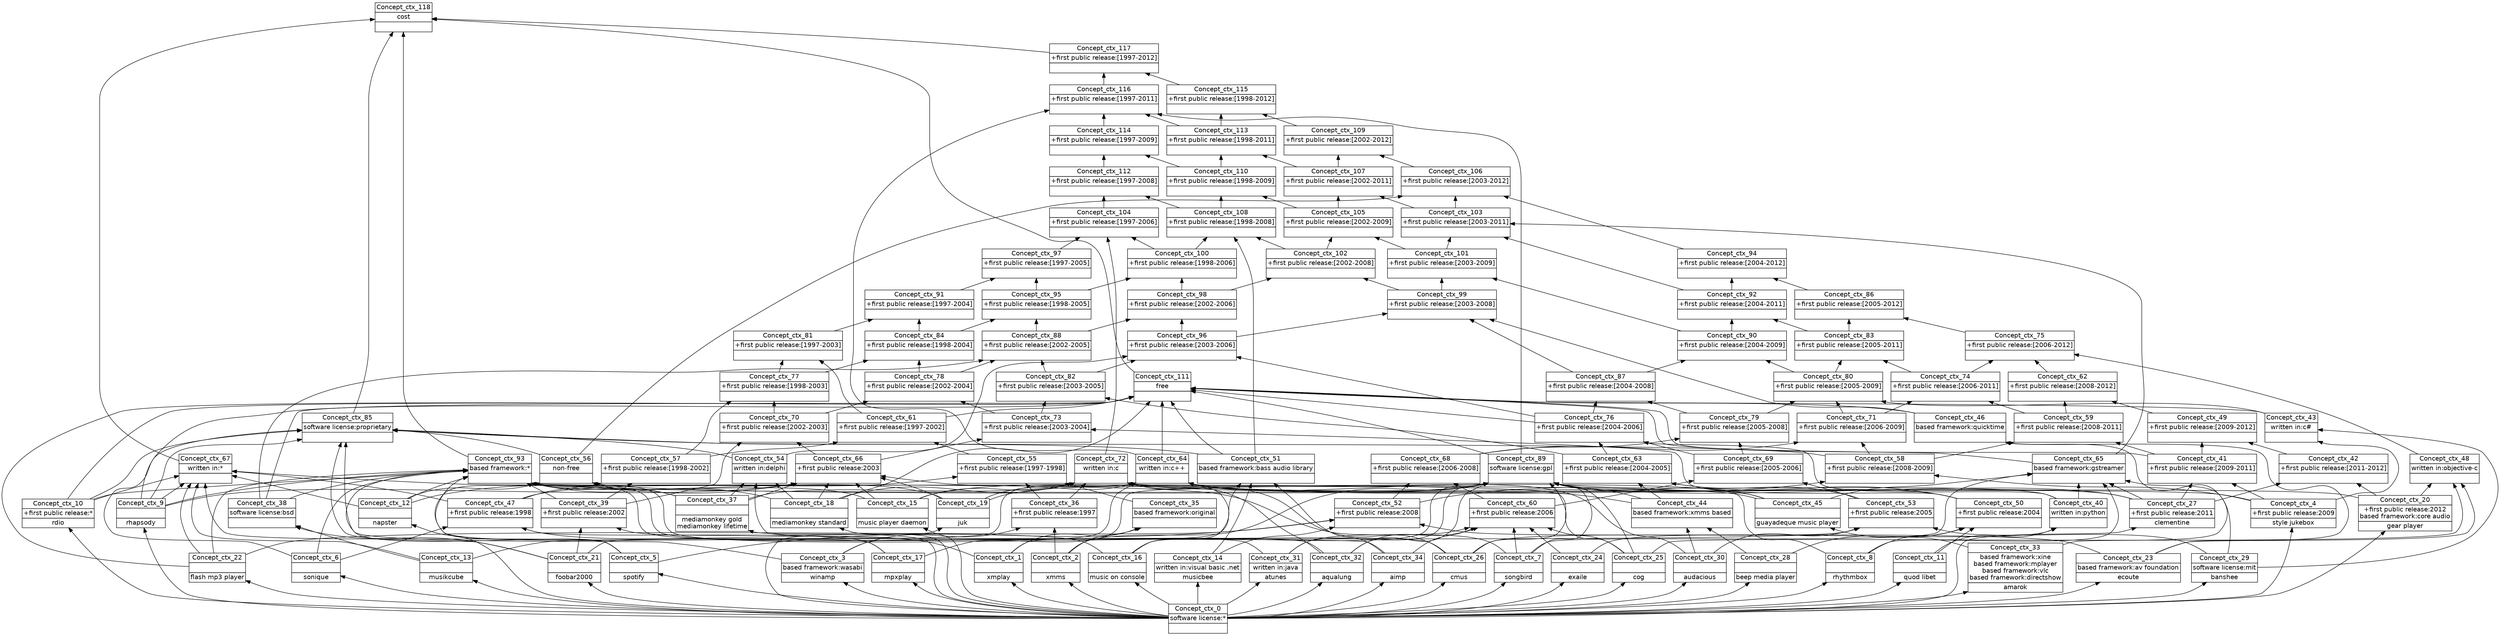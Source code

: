 digraph G { 
	rankdir=BT;
	margin=0;
	node [margin="0.03,0.03",fontname="DejaVu Sans"];
	ranksep=0.3;
	nodesep=0.2;
//graph[label="name:ctx,concept number:119,object number:37,attribute number:97"
90 [shape=none,label=<<table border="0" cellborder="1" cellspacing="0" port="p"><tr><td>Concept_ctx_0</td></tr><tr><td>software license:*<br/></td></tr><tr><td><br/></td></tr></table>>];
101 [shape=none,label=<<table border="0" cellborder="1" cellspacing="0" port="p"><tr><td>Concept_ctx_6</td></tr><tr><td><br/></td></tr><tr><td>sonique<br/></td></tr></table>>];
102 [shape=none,label=<<table border="0" cellborder="1" cellspacing="0" port="p"><tr><td>Concept_ctx_26</td></tr><tr><td><br/></td></tr><tr><td>cmus<br/></td></tr></table>>];
103 [shape=none,label=<<table border="0" cellborder="1" cellspacing="0" port="p"><tr><td>Concept_ctx_22</td></tr><tr><td><br/></td></tr><tr><td>flash mp3 player<br/></td></tr></table>>];
107 [shape=none,label=<<table border="0" cellborder="1" cellspacing="0" port="p"><tr><td>Concept_ctx_30</td></tr><tr><td><br/></td></tr><tr><td>audacious<br/></td></tr></table>>];
108 [shape=none,label=<<table border="0" cellborder="1" cellspacing="0" port="p"><tr><td>Concept_ctx_28</td></tr><tr><td><br/></td></tr><tr><td>beep media player<br/></td></tr></table>>];
111 [shape=none,label=<<table border="0" cellborder="1" cellspacing="0" port="p"><tr><td>Concept_ctx_18</td></tr><tr><td><br/></td></tr><tr><td>mediamonkey standard<br/></td></tr></table>>];
114 [shape=none,label=<<table border="0" cellborder="1" cellspacing="0" port="p"><tr><td>Concept_ctx_19</td></tr><tr><td><br/></td></tr><tr><td>juk<br/></td></tr></table>>];
116 [shape=none,label=<<table border="0" cellborder="1" cellspacing="0" port="p"><tr><td>Concept_ctx_15</td></tr><tr><td><br/></td></tr><tr><td>music player daemon<br/></td></tr></table>>];
117 [shape=none,label=<<table border="0" cellborder="1" cellspacing="0" port="p"><tr><td>Concept_ctx_8</td></tr><tr><td><br/></td></tr><tr><td>rhythmbox<br/></td></tr></table>>];
118 [shape=none,label=<<table border="0" cellborder="1" cellspacing="0" port="p"><tr><td>Concept_ctx_32</td></tr><tr><td><br/></td></tr><tr><td>aqualung<br/></td></tr></table>>];
12 [shape=none,label=<<table border="0" cellborder="1" cellspacing="0" port="p"><tr><td>Concept_ctx_5</td></tr><tr><td><br/></td></tr><tr><td>spotify<br/></td></tr></table>>];
120 [shape=none,label=<<table border="0" cellborder="1" cellspacing="0" port="p"><tr><td>Concept_ctx_31</td></tr><tr><td>written in:java<br/></td></tr><tr><td>atunes<br/></td></tr></table>>];
122 [shape=none,label=<<table border="0" cellborder="1" cellspacing="0" port="p"><tr><td>Concept_ctx_25</td></tr><tr><td><br/></td></tr><tr><td>cog<br/></td></tr></table>>];
124 [shape=none,label=<<table border="0" cellborder="1" cellspacing="0" port="p"><tr><td>Concept_ctx_11</td></tr><tr><td><br/></td></tr><tr><td>quod libet<br/></td></tr></table>>];
125 [shape=none,label=<<table border="0" cellborder="1" cellspacing="0" port="p"><tr><td>Concept_ctx_24</td></tr><tr><td><br/></td></tr><tr><td>exaile<br/></td></tr></table>>];
127 [shape=none,label=<<table border="0" cellborder="1" cellspacing="0" port="p"><tr><td>Concept_ctx_9</td></tr><tr><td><br/></td></tr><tr><td>rhapsody<br/></td></tr></table>>];
128 [shape=none,label=<<table border="0" cellborder="1" cellspacing="0" port="p"><tr><td>Concept_ctx_7</td></tr><tr><td><br/></td></tr><tr><td>songbird<br/></td></tr></table>>];
129 [shape=none,label=<<table border="0" cellborder="1" cellspacing="0" port="p"><tr><td>Concept_ctx_12</td></tr><tr><td><br/></td></tr><tr><td>napster<br/></td></tr></table>>];
15 [shape=none,label=<<table border="0" cellborder="1" cellspacing="0" port="p"><tr><td>Concept_ctx_4</td></tr><tr><td>+first public release:2009<br/></td></tr><tr><td>style jukebox<br/></td></tr></table>>];
16 [shape=none,label=<<table border="0" cellborder="1" cellspacing="0" port="p"><tr><td>Concept_ctx_27</td></tr><tr><td>+first public release:2011<br/></td></tr><tr><td>clementine<br/></td></tr></table>>];
17 [shape=none,label=<<table border="0" cellborder="1" cellspacing="0" port="p"><tr><td>Concept_ctx_20</td></tr><tr><td>+first public release:2012<br/>based framework:core audio<br/></td></tr><tr><td>gear player<br/></td></tr></table>>];
73 [shape=none,label=<<table border="0" cellborder="1" cellspacing="0" port="p"><tr><td>Concept_ctx_10</td></tr><tr><td>+first public release:*<br/></td></tr><tr><td>rdio<br/></td></tr></table>>];
74 [shape=none,label=<<table border="0" cellborder="1" cellspacing="0" port="p"><tr><td>Concept_ctx_3</td></tr><tr><td>based framework:wasabi<br/></td></tr><tr><td>winamp<br/></td></tr></table>>];
75 [shape=none,label=<<table border="0" cellborder="1" cellspacing="0" port="p"><tr><td>Concept_ctx_21</td></tr><tr><td><br/></td></tr><tr><td>foobar2000<br/></td></tr></table>>];
77 [shape=none,label=<<table border="0" cellborder="1" cellspacing="0" port="p"><tr><td>Concept_ctx_34</td></tr><tr><td><br/></td></tr><tr><td>aimp<br/></td></tr></table>>];
80 [shape=none,label=<<table border="0" cellborder="1" cellspacing="0" port="p"><tr><td>Concept_ctx_2</td></tr><tr><td><br/></td></tr><tr><td>xmms<br/></td></tr></table>>];
81 [shape=none,label=<<table border="0" cellborder="1" cellspacing="0" port="p"><tr><td>Concept_ctx_16</td></tr><tr><td><br/></td></tr><tr><td>music on console<br/></td></tr></table>>];
82 [shape=none,label=<<table border="0" cellborder="1" cellspacing="0" port="p"><tr><td>Concept_ctx_17</td></tr><tr><td><br/></td></tr><tr><td>mpxplay<br/></td></tr></table>>];
87 [shape=none,label=<<table border="0" cellborder="1" cellspacing="0" port="p"><tr><td>Concept_ctx_29</td></tr><tr><td>software license:mit<br/></td></tr><tr><td>banshee<br/></td></tr></table>>];
88 [shape=none,label=<<table border="0" cellborder="1" cellspacing="0" port="p"><tr><td>Concept_ctx_13</td></tr><tr><td><br/></td></tr><tr><td>musikcube<br/></td></tr></table>>];
91 [shape=none,label=<<table border="0" cellborder="1" cellspacing="0" port="p"><tr><td>Concept_ctx_1</td></tr><tr><td><br/></td></tr><tr><td>xmplay<br/></td></tr></table>>];
92 [shape=none,label=<<table border="0" cellborder="1" cellspacing="0" port="p"><tr><td>Concept_ctx_14</td></tr><tr><td>written in:visual basic .net<br/></td></tr><tr><td>musicbee<br/></td></tr></table>>];
98 [shape=none,label=<<table border="0" cellborder="1" cellspacing="0" port="p"><tr><td>Concept_ctx_33</td></tr><tr><td>based framework:xine<br/>based framework:mplayer<br/>based framework:vlc<br/>based framework:directshow<br/></td></tr><tr><td>amarok<br/></td></tr></table>>];
99 [shape=none,label=<<table border="0" cellborder="1" cellspacing="0" port="p"><tr><td>Concept_ctx_23</td></tr><tr><td>based framework:av foundation<br/></td></tr><tr><td>ecoute<br/></td></tr></table>>];
100 [shape=none,label=<<table border="0" cellborder="1" cellspacing="0" port="p"><tr><td>Concept_ctx_46</td></tr><tr><td>based framework:quicktime<br/></td></tr><tr><td><br/></td></tr></table>>];
109 [shape=none,label=<<table border="0" cellborder="1" cellspacing="0" port="p"><tr><td>Concept_ctx_44</td></tr><tr><td>based framework:xmms based<br/></td></tr><tr><td><br/></td></tr></table>>];
110 [shape=none,label=<<table border="0" cellborder="1" cellspacing="0" port="p"><tr><td>Concept_ctx_35</td></tr><tr><td>based framework:original<br/></td></tr><tr><td><br/></td></tr></table>>];
112 [shape=none,label=<<table border="0" cellborder="1" cellspacing="0" port="p"><tr><td>Concept_ctx_37</td></tr><tr><td><br/></td></tr><tr><td>mediamonkey gold<br/>mediamonkey lifetime<br/></td></tr></table>>];
121 [shape=none,label=<<table border="0" cellborder="1" cellspacing="0" port="p"><tr><td>Concept_ctx_43</td></tr><tr><td>written in:c#<br/></td></tr><tr><td><br/></td></tr></table>>];
126 [shape=none,label=<<table border="0" cellborder="1" cellspacing="0" port="p"><tr><td>Concept_ctx_40</td></tr><tr><td>written in:python<br/></td></tr><tr><td><br/></td></tr></table>>];
26 [shape=none,label=<<table border="0" cellborder="1" cellspacing="0" port="p"><tr><td>Concept_ctx_41</td></tr><tr><td>+first public release:[2009-2011]<br/></td></tr><tr><td><br/></td></tr></table>>];
27 [shape=none,label=<<table border="0" cellborder="1" cellspacing="0" port="p"><tr><td>Concept_ctx_42</td></tr><tr><td>+first public release:[2011-2012]<br/></td></tr><tr><td><br/></td></tr></table>>];
3 [shape=none,label=<<table border="0" cellborder="1" cellspacing="0" port="p"><tr><td>Concept_ctx_36</td></tr><tr><td>+first public release:1997<br/></td></tr><tr><td><br/></td></tr></table>>];
5 [shape=none,label=<<table border="0" cellborder="1" cellspacing="0" port="p"><tr><td>Concept_ctx_39</td></tr><tr><td>+first public release:2002<br/></td></tr><tr><td><br/></td></tr></table>>];
89 [shape=none,label=<<table border="0" cellborder="1" cellspacing="0" port="p"><tr><td>Concept_ctx_38</td></tr><tr><td>software license:bsd<br/></td></tr><tr><td><br/></td></tr></table>>];
95 [shape=none,label=<<table border="0" cellborder="1" cellspacing="0" port="p"><tr><td>Concept_ctx_45</td></tr><tr><td><br/></td></tr><tr><td>guayadeque music player<br/></td></tr></table>>];
123 [shape=none,label=<<table border="0" cellborder="1" cellspacing="0" port="p"><tr><td>Concept_ctx_48</td></tr><tr><td>written in:objective-c<br/></td></tr><tr><td><br/></td></tr></table>>];
36 [shape=none,label=<<table border="0" cellborder="1" cellspacing="0" port="p"><tr><td>Concept_ctx_49</td></tr><tr><td>+first public release:[2009-2012]<br/></td></tr><tr><td><br/></td></tr></table>>];
4 [shape=none,label=<<table border="0" cellborder="1" cellspacing="0" port="p"><tr><td>Concept_ctx_47</td></tr><tr><td>+first public release:1998<br/></td></tr><tr><td><br/></td></tr></table>>];
9 [shape=none,label=<<table border="0" cellborder="1" cellspacing="0" port="p"><tr><td>Concept_ctx_50</td></tr><tr><td>+first public release:2004<br/></td></tr><tr><td><br/></td></tr></table>>];
93 [shape=none,label=<<table border="0" cellborder="1" cellspacing="0" port="p"><tr><td>Concept_ctx_51</td></tr><tr><td>based framework:bass audio library<br/></td></tr><tr><td><br/></td></tr></table>>];
10 [shape=none,label=<<table border="0" cellborder="1" cellspacing="0" port="p"><tr><td>Concept_ctx_53</td></tr><tr><td>+first public release:2005<br/></td></tr><tr><td><br/></td></tr></table>>];
113 [shape=none,label=<<table border="0" cellborder="1" cellspacing="0" port="p"><tr><td>Concept_ctx_54</td></tr><tr><td>written in:delphi<br/></td></tr><tr><td><br/></td></tr></table>>];
14 [shape=none,label=<<table border="0" cellborder="1" cellspacing="0" port="p"><tr><td>Concept_ctx_52</td></tr><tr><td>+first public release:2008<br/></td></tr><tr><td><br/></td></tr></table>>];
18 [shape=none,label=<<table border="0" cellborder="1" cellspacing="0" port="p"><tr><td>Concept_ctx_55</td></tr><tr><td>+first public release:[1997-1998]<br/></td></tr><tr><td><br/></td></tr></table>>];
19 [shape=none,label=<<table border="0" cellborder="1" cellspacing="0" port="p"><tr><td>Concept_ctx_57</td></tr><tr><td>+first public release:[1998-2002]<br/></td></tr><tr><td><br/></td></tr></table>>];
2 [shape=none,label=<<table border="0" cellborder="1" cellspacing="0" port="p"><tr><td>Concept_ctx_56</td></tr><tr><td>non-free<br/></td></tr><tr><td><br/></td></tr></table>>];
25 [shape=none,label=<<table border="0" cellborder="1" cellspacing="0" port="p"><tr><td>Concept_ctx_58</td></tr><tr><td>+first public release:[2008-2009]<br/></td></tr><tr><td><br/></td></tr></table>>];
11 [shape=none,label=<<table border="0" cellborder="1" cellspacing="0" port="p"><tr><td>Concept_ctx_60</td></tr><tr><td>+first public release:2006<br/></td></tr><tr><td><br/></td></tr></table>>];
35 [shape=none,label=<<table border="0" cellborder="1" cellspacing="0" port="p"><tr><td>Concept_ctx_59</td></tr><tr><td>+first public release:[2008-2011]<br/></td></tr><tr><td><br/></td></tr></table>>];
115 [shape=none,label=<<table border="0" cellborder="1" cellspacing="0" port="p"><tr><td>Concept_ctx_64</td></tr><tr><td>written in:c++<br/></td></tr><tr><td><br/></td></tr></table>>];
22 [shape=none,label=<<table border="0" cellborder="1" cellspacing="0" port="p"><tr><td>Concept_ctx_63</td></tr><tr><td>+first public release:[2004-2005]<br/></td></tr><tr><td><br/></td></tr></table>>];
28 [shape=none,label=<<table border="0" cellborder="1" cellspacing="0" port="p"><tr><td>Concept_ctx_61</td></tr><tr><td>+first public release:[1997-2002]<br/></td></tr><tr><td><br/></td></tr></table>>];
44 [shape=none,label=<<table border="0" cellborder="1" cellspacing="0" port="p"><tr><td>Concept_ctx_62</td></tr><tr><td>+first public release:[2008-2012]<br/></td></tr><tr><td><br/></td></tr></table>>];
97 [shape=none,label=<<table border="0" cellborder="1" cellspacing="0" port="p"><tr><td>Concept_ctx_65</td></tr><tr><td>based framework:gstreamer<br/></td></tr><tr><td><br/></td></tr></table>>];
8 [shape=none,label=<<table border="0" cellborder="1" cellspacing="0" port="p"><tr><td>Concept_ctx_66</td></tr><tr><td>+first public release:2003<br/></td></tr><tr><td><br/></td></tr></table>>];
130 [shape=none,label=<<table border="0" cellborder="1" cellspacing="0" port="p"><tr><td>Concept_ctx_67</td></tr><tr><td>written in:*<br/></td></tr><tr><td><br/></td></tr></table>>];
23 [shape=none,label=<<table border="0" cellborder="1" cellspacing="0" port="p"><tr><td>Concept_ctx_69</td></tr><tr><td>+first public release:[2005-2006]<br/></td></tr><tr><td><br/></td></tr></table>>];
24 [shape=none,label=<<table border="0" cellborder="1" cellspacing="0" port="p"><tr><td>Concept_ctx_68</td></tr><tr><td>+first public release:[2006-2008]<br/></td></tr><tr><td><br/></td></tr></table>>];
20 [shape=none,label=<<table border="0" cellborder="1" cellspacing="0" port="p"><tr><td>Concept_ctx_70</td></tr><tr><td>+first public release:[2002-2003]<br/></td></tr><tr><td><br/></td></tr></table>>];
34 [shape=none,label=<<table border="0" cellborder="1" cellspacing="0" port="p"><tr><td>Concept_ctx_71</td></tr><tr><td>+first public release:[2006-2009]<br/></td></tr><tr><td><br/></td></tr></table>>];
119 [shape=none,label=<<table border="0" cellborder="1" cellspacing="0" port="p"><tr><td>Concept_ctx_72</td></tr><tr><td>written in:c<br/></td></tr><tr><td><br/></td></tr></table>>];
21 [shape=none,label=<<table border="0" cellborder="1" cellspacing="0" port="p"><tr><td>Concept_ctx_73</td></tr><tr><td>+first public release:[2003-2004]<br/></td></tr><tr><td><br/></td></tr></table>>];
43 [shape=none,label=<<table border="0" cellborder="1" cellspacing="0" port="p"><tr><td>Concept_ctx_74</td></tr><tr><td>+first public release:[2006-2011]<br/></td></tr><tr><td><br/></td></tr></table>>];
32 [shape=none,label=<<table border="0" cellborder="1" cellspacing="0" port="p"><tr><td>Concept_ctx_76</td></tr><tr><td>+first public release:[2004-2006]<br/></td></tr><tr><td><br/></td></tr></table>>];
51 [shape=none,label=<<table border="0" cellborder="1" cellspacing="0" port="p"><tr><td>Concept_ctx_75</td></tr><tr><td>+first public release:[2006-2012]<br/></td></tr><tr><td><br/></td></tr></table>>];
29 [shape=none,label=<<table border="0" cellborder="1" cellspacing="0" port="p"><tr><td>Concept_ctx_77</td></tr><tr><td>+first public release:[1998-2003]<br/></td></tr><tr><td><br/></td></tr></table>>];
30 [shape=none,label=<<table border="0" cellborder="1" cellspacing="0" port="p"><tr><td>Concept_ctx_78</td></tr><tr><td>+first public release:[2002-2004]<br/></td></tr><tr><td><br/></td></tr></table>>];
33 [shape=none,label=<<table border="0" cellborder="1" cellspacing="0" port="p"><tr><td>Concept_ctx_79</td></tr><tr><td>+first public release:[2005-2008]<br/></td></tr><tr><td><br/></td></tr></table>>];
42 [shape=none,label=<<table border="0" cellborder="1" cellspacing="0" port="p"><tr><td>Concept_ctx_80</td></tr><tr><td>+first public release:[2005-2009]<br/></td></tr><tr><td><br/></td></tr></table>>];
31 [shape=none,label=<<table border="0" cellborder="1" cellspacing="0" port="p"><tr><td>Concept_ctx_82</td></tr><tr><td>+first public release:[2003-2005]<br/></td></tr><tr><td><br/></td></tr></table>>];
37 [shape=none,label=<<table border="0" cellborder="1" cellspacing="0" port="p"><tr><td>Concept_ctx_81</td></tr><tr><td>+first public release:[1997-2003]<br/></td></tr><tr><td><br/></td></tr></table>>];
50 [shape=none,label=<<table border="0" cellborder="1" cellspacing="0" port="p"><tr><td>Concept_ctx_83</td></tr><tr><td>+first public release:[2005-2011]<br/></td></tr><tr><td><br/></td></tr></table>>];
38 [shape=none,label=<<table border="0" cellborder="1" cellspacing="0" port="p"><tr><td>Concept_ctx_84</td></tr><tr><td>+first public release:[1998-2004]<br/></td></tr><tr><td><br/></td></tr></table>>];
41 [shape=none,label=<<table border="0" cellborder="1" cellspacing="0" port="p"><tr><td>Concept_ctx_87</td></tr><tr><td>+first public release:[2004-2008]<br/></td></tr><tr><td><br/></td></tr></table>>];
57 [shape=none,label=<<table border="0" cellborder="1" cellspacing="0" port="p"><tr><td>Concept_ctx_86</td></tr><tr><td>+first public release:[2005-2012]<br/></td></tr><tr><td><br/></td></tr></table>>];
79 [shape=none,label=<<table border="0" cellborder="1" cellspacing="0" port="p"><tr><td>Concept_ctx_85</td></tr><tr><td>software license:proprietary<br/></td></tr><tr><td><br/></td></tr></table>>];
39 [shape=none,label=<<table border="0" cellborder="1" cellspacing="0" port="p"><tr><td>Concept_ctx_88</td></tr><tr><td>+first public release:[2002-2005]<br/></td></tr><tr><td><br/></td></tr></table>>];
49 [shape=none,label=<<table border="0" cellborder="1" cellspacing="0" port="p"><tr><td>Concept_ctx_90</td></tr><tr><td>+first public release:[2004-2009]<br/></td></tr><tr><td><br/></td></tr></table>>];
86 [shape=none,label=<<table border="0" cellborder="1" cellspacing="0" port="p"><tr><td>Concept_ctx_89</td></tr><tr><td>software license:gpl<br/></td></tr><tr><td><br/></td></tr></table>>];
45 [shape=none,label=<<table border="0" cellborder="1" cellspacing="0" port="p"><tr><td>Concept_ctx_91</td></tr><tr><td>+first public release:[1997-2004]<br/></td></tr><tr><td><br/></td></tr></table>>];
56 [shape=none,label=<<table border="0" cellborder="1" cellspacing="0" port="p"><tr><td>Concept_ctx_92</td></tr><tr><td>+first public release:[2004-2011]<br/></td></tr><tr><td><br/></td></tr></table>>];
106 [shape=none,label=<<table border="0" cellborder="1" cellspacing="0" port="p"><tr><td>Concept_ctx_93</td></tr><tr><td>based framework:*<br/></td></tr><tr><td><br/></td></tr></table>>];
62 [shape=none,label=<<table border="0" cellborder="1" cellspacing="0" port="p"><tr><td>Concept_ctx_94</td></tr><tr><td>+first public release:[2004-2012]<br/></td></tr><tr><td><br/></td></tr></table>>];
46 [shape=none,label=<<table border="0" cellborder="1" cellspacing="0" port="p"><tr><td>Concept_ctx_95</td></tr><tr><td>+first public release:[1998-2005]<br/></td></tr><tr><td><br/></td></tr></table>>];
40 [shape=none,label=<<table border="0" cellborder="1" cellspacing="0" port="p"><tr><td>Concept_ctx_96</td></tr><tr><td>+first public release:[2003-2006]<br/></td></tr><tr><td><br/></td></tr></table>>];
52 [shape=none,label=<<table border="0" cellborder="1" cellspacing="0" port="p"><tr><td>Concept_ctx_97</td></tr><tr><td>+first public release:[1997-2005]<br/></td></tr><tr><td><br/></td></tr></table>>];
47 [shape=none,label=<<table border="0" cellborder="1" cellspacing="0" port="p"><tr><td>Concept_ctx_98</td></tr><tr><td>+first public release:[2002-2006]<br/></td></tr><tr><td><br/></td></tr></table>>];
48 [shape=none,label=<<table border="0" cellborder="1" cellspacing="0" port="p"><tr><td>Concept_ctx_99</td></tr><tr><td>+first public release:[2003-2008]<br/></td></tr><tr><td><br/></td></tr></table>>];
53 [shape=none,label=<<table border="0" cellborder="1" cellspacing="0" port="p"><tr><td>Concept_ctx_100</td></tr><tr><td>+first public release:[1998-2006]<br/></td></tr><tr><td><br/></td></tr></table>>];
55 [shape=none,label=<<table border="0" cellborder="1" cellspacing="0" port="p"><tr><td>Concept_ctx_101</td></tr><tr><td>+first public release:[2003-2009]<br/></td></tr><tr><td><br/></td></tr></table>>];
54 [shape=none,label=<<table border="0" cellborder="1" cellspacing="0" port="p"><tr><td>Concept_ctx_102</td></tr><tr><td>+first public release:[2002-2008]<br/></td></tr><tr><td><br/></td></tr></table>>];
61 [shape=none,label=<<table border="0" cellborder="1" cellspacing="0" port="p"><tr><td>Concept_ctx_103</td></tr><tr><td>+first public release:[2003-2011]<br/></td></tr><tr><td><br/></td></tr></table>>];
58 [shape=none,label=<<table border="0" cellborder="1" cellspacing="0" port="p"><tr><td>Concept_ctx_104</td></tr><tr><td>+first public release:[1997-2006]<br/></td></tr><tr><td><br/></td></tr></table>>];
60 [shape=none,label=<<table border="0" cellborder="1" cellspacing="0" port="p"><tr><td>Concept_ctx_105</td></tr><tr><td>+first public release:[2002-2009]<br/></td></tr><tr><td><br/></td></tr></table>>];
66 [shape=none,label=<<table border="0" cellborder="1" cellspacing="0" port="p"><tr><td>Concept_ctx_106</td></tr><tr><td>+first public release:[2003-2012]<br/></td></tr><tr><td><br/></td></tr></table>>];
65 [shape=none,label=<<table border="0" cellborder="1" cellspacing="0" port="p"><tr><td>Concept_ctx_107</td></tr><tr><td>+first public release:[2002-2011]<br/></td></tr><tr><td><br/></td></tr></table>>];
59 [shape=none,label=<<table border="0" cellborder="1" cellspacing="0" port="p"><tr><td>Concept_ctx_108</td></tr><tr><td>+first public release:[1998-2008]<br/></td></tr><tr><td><br/></td></tr></table>>];
69 [shape=none,label=<<table border="0" cellborder="1" cellspacing="0" port="p"><tr><td>Concept_ctx_109</td></tr><tr><td>+first public release:[2002-2012]<br/></td></tr><tr><td><br/></td></tr></table>>];
1 [shape=none,label=<<table border="0" cellborder="1" cellspacing="0" port="p"><tr><td>Concept_ctx_111</td></tr><tr><td>free<br/></td></tr><tr><td><br/></td></tr></table>>];
64 [shape=none,label=<<table border="0" cellborder="1" cellspacing="0" port="p"><tr><td>Concept_ctx_110</td></tr><tr><td>+first public release:[1998-2009]<br/></td></tr><tr><td><br/></td></tr></table>>];
63 [shape=none,label=<<table border="0" cellborder="1" cellspacing="0" port="p"><tr><td>Concept_ctx_112</td></tr><tr><td>+first public release:[1997-2008]<br/></td></tr><tr><td><br/></td></tr></table>>];
68 [shape=none,label=<<table border="0" cellborder="1" cellspacing="0" port="p"><tr><td>Concept_ctx_113</td></tr><tr><td>+first public release:[1998-2011]<br/></td></tr><tr><td><br/></td></tr></table>>];
67 [shape=none,label=<<table border="0" cellborder="1" cellspacing="0" port="p"><tr><td>Concept_ctx_114</td></tr><tr><td>+first public release:[1997-2009]<br/></td></tr><tr><td><br/></td></tr></table>>];
71 [shape=none,label=<<table border="0" cellborder="1" cellspacing="0" port="p"><tr><td>Concept_ctx_115</td></tr><tr><td>+first public release:[1998-2012]<br/></td></tr><tr><td><br/></td></tr></table>>];
70 [shape=none,label=<<table border="0" cellborder="1" cellspacing="0" port="p"><tr><td>Concept_ctx_116</td></tr><tr><td>+first public release:[1997-2011]<br/></td></tr><tr><td><br/></td></tr></table>>];
72 [shape=none,label=<<table border="0" cellborder="1" cellspacing="0" port="p"><tr><td>Concept_ctx_117</td></tr><tr><td>+first public release:[1997-2012]<br/></td></tr><tr><td><br/></td></tr></table>>];
0 [shape=none,label=<<table border="0" cellborder="1" cellspacing="0" port="p"><tr><td>Concept_ctx_118</td></tr><tr><td>cost<br/></td></tr><tr><td><br/></td></tr></table>>];
	90:p -> 101:p
	90:p -> 102:p
	90:p -> 103:p
	90:p -> 107:p
	90:p -> 108:p
	90:p -> 111:p
	90:p -> 114:p
	90:p -> 116:p
	90:p -> 117:p
	90:p -> 118:p
	90:p -> 12:p
	90:p -> 120:p
	90:p -> 122:p
	90:p -> 124:p
	90:p -> 125:p
	90:p -> 127:p
	90:p -> 128:p
	90:p -> 129:p
	90:p -> 15:p
	90:p -> 16:p
	90:p -> 17:p
	90:p -> 73:p
	90:p -> 74:p
	90:p -> 75:p
	90:p -> 77:p
	90:p -> 80:p
	90:p -> 81:p
	90:p -> 82:p
	90:p -> 87:p
	90:p -> 88:p
	90:p -> 91:p
	90:p -> 92:p
	90:p -> 98:p
	90:p -> 99:p
	98:p -> 100:p
	99:p -> 100:p
	107:p -> 109:p
	108:p -> 109:p
	91:p -> 110:p
	80:p -> 110:p
	90:p -> 112:p
	15:p -> 121:p
	87:p -> 121:p
	124:p -> 126:p
	125:p -> 126:p
	15:p -> 26:p
	16:p -> 26:p
	16:p -> 27:p
	17:p -> 27:p
	74:p -> 3:p
	80:p -> 3:p
	75:p -> 5:p
	81:p -> 5:p
	75:p -> 89:p
	88:p -> 89:p
	98:p -> 95:p
	17:p -> 123:p
	99:p -> 123:p
	122:p -> 123:p
	27:p -> 36:p
	26:p -> 36:p
	82:p -> 4:p
	91:p -> 4:p
	101:p -> 4:p
	108:p -> 9:p
	117:p -> 9:p
	124:p -> 9:p
	77:p -> 93:p
	91:p -> 93:p
	92:p -> 93:p
	87:p -> 10:p
	88:p -> 10:p
	102:p -> 10:p
	107:p -> 10:p
	77:p -> 113:p
	111:p -> 113:p
	112:p -> 113:p
	92:p -> 14:p
	99:p -> 14:p
	103:p -> 14:p
	12:p -> 14:p
	110:p -> 18:p
	3:p -> 18:p
	4:p -> 18:p
	5:p -> 19:p
	4:p -> 19:p
	17:p -> 2:p
	129:p -> 2:p
	12:p -> 2:p
	112:p -> 2:p
	15:p -> 25:p
	14:p -> 25:p
	120:p -> 11:p
	122:p -> 11:p
	125:p -> 11:p
	128:p -> 11:p
	77:p -> 11:p
	118:p -> 11:p
	26:p -> 35:p
	25:p -> 35:p
	95:p -> 115:p
	114:p -> 115:p
	16:p -> 115:p
	107:p -> 115:p
	75:p -> 115:p
	74:p -> 115:p
	9:p -> 22:p
	109:p -> 22:p
	10:p -> 22:p
	18:p -> 28:p
	19:p -> 28:p
	35:p -> 44:p
	36:p -> 44:p
	87:p -> 97:p
	95:p -> 97:p
	16:p -> 97:p
	126:p -> 97:p
	117:p -> 97:p
	128:p -> 97:p
	95:p -> 8:p
	111:p -> 8:p
	114:p -> 8:p
	116:p -> 8:p
	127:p -> 8:p
	129:p -> 8:p
	112:p -> 8:p
	103:p -> 130:p
	88:p -> 130:p
	127:p -> 130:p
	128:p -> 130:p
	4:p -> 130:p
	129:p -> 130:p
	12:p -> 130:p
	73:p -> 130:p
	11:p -> 23:p
	10:p -> 23:p
	11:p -> 24:p
	14:p -> 24:p
	5:p -> 20:p
	8:p -> 20:p
	24:p -> 34:p
	25:p -> 34:p
	111:p -> 119:p
	102:p -> 119:p
	81:p -> 119:p
	116:p -> 119:p
	117:p -> 119:p
	109:p -> 119:p
	3:p -> 119:p
	118:p -> 119:p
	112:p -> 119:p
	9:p -> 21:p
	8:p -> 21:p
	34:p -> 43:p
	35:p -> 43:p
	22:p -> 32:p
	23:p -> 32:p
	126:p -> 32:p
	44:p -> 51:p
	43:p -> 51:p
	123:p -> 51:p
	20:p -> 29:p
	19:p -> 29:p
	21:p -> 30:p
	20:p -> 30:p
	24:p -> 33:p
	23:p -> 33:p
	34:p -> 42:p
	33:p -> 42:p
	121:p -> 42:p
	21:p -> 31:p
	22:p -> 31:p
	28:p -> 37:p
	29:p -> 37:p
	43:p -> 50:p
	42:p -> 50:p
	30:p -> 38:p
	29:p -> 38:p
	32:p -> 41:p
	33:p -> 41:p
	50:p -> 57:p
	51:p -> 57:p
	75:p -> 79:p
	101:p -> 79:p
	127:p -> 79:p
	113:p -> 79:p
	74:p -> 79:p
	73:p -> 79:p
	25:p -> 79:p
	2:p -> 79:p
	93:p -> 79:p
	89:p -> 39:p
	30:p -> 39:p
	31:p -> 39:p
	41:p -> 49:p
	42:p -> 49:p
	82:p -> 86:p
	109:p -> 86:p
	16:p -> 86:p
	120:p -> 86:p
	95:p -> 86:p
	114:p -> 86:p
	126:p -> 86:p
	81:p -> 86:p
	102:p -> 86:p
	116:p -> 86:p
	122:p -> 86:p
	128:p -> 86:p
	9:p -> 86:p
	118:p -> 86:p
	80:p -> 86:p
	37:p -> 45:p
	38:p -> 45:p
	50:p -> 56:p
	49:p -> 56:p
	82:p -> 106:p
	73:p -> 106:p
	120:p -> 106:p
	15:p -> 106:p
	111:p -> 106:p
	114:p -> 106:p
	101:p -> 106:p
	102:p -> 106:p
	103:p -> 106:p
	116:p -> 106:p
	122:p -> 106:p
	127:p -> 106:p
	129:p -> 106:p
	12:p -> 106:p
	89:p -> 106:p
	5:p -> 106:p
	118:p -> 106:p
	112:p -> 106:p
	56:p -> 62:p
	57:p -> 62:p
	39:p -> 46:p
	38:p -> 46:p
	32:p -> 40:p
	113:p -> 40:p
	31:p -> 40:p
	46:p -> 52:p
	45:p -> 52:p
	39:p -> 47:p
	40:p -> 47:p
	41:p -> 48:p
	100:p -> 48:p
	40:p -> 48:p
	46:p -> 53:p
	47:p -> 53:p
	48:p -> 55:p
	49:p -> 55:p
	47:p -> 54:p
	48:p -> 54:p
	55:p -> 61:p
	97:p -> 61:p
	56:p -> 61:p
	53:p -> 58:p
	52:p -> 58:p
	119:p -> 58:p
	55:p -> 60:p
	54:p -> 60:p
	62:p -> 66:p
	2:p -> 66:p
	61:p -> 66:p
	60:p -> 65:p
	61:p -> 65:p
	53:p -> 59:p
	54:p -> 59:p
	93:p -> 59:p
	66:p -> 69:p
	65:p -> 69:p
	32:p -> 1:p
	86:p -> 1:p
	73:p -> 1:p
	115:p -> 1:p
	93:p -> 1:p
	121:p -> 1:p
	111:p -> 1:p
	100:p -> 1:p
	103:p -> 1:p
	127:p -> 1:p
	89:p -> 1:p
	97:p -> 1:p
	28:p -> 1:p
	26:p -> 1:p
	60:p -> 64:p
	59:p -> 64:p
	58:p -> 63:p
	59:p -> 63:p
	64:p -> 68:p
	65:p -> 68:p
	64:p -> 67:p
	63:p -> 67:p
	68:p -> 71:p
	69:p -> 71:p
	67:p -> 70:p
	68:p -> 70:p
	86:p -> 70:p
	115:p -> 70:p
	70:p -> 72:p
	71:p -> 72:p
	72:p -> 0:p
	79:p -> 0:p
	106:p -> 0:p
	130:p -> 0:p
	1:p -> 0:p
}